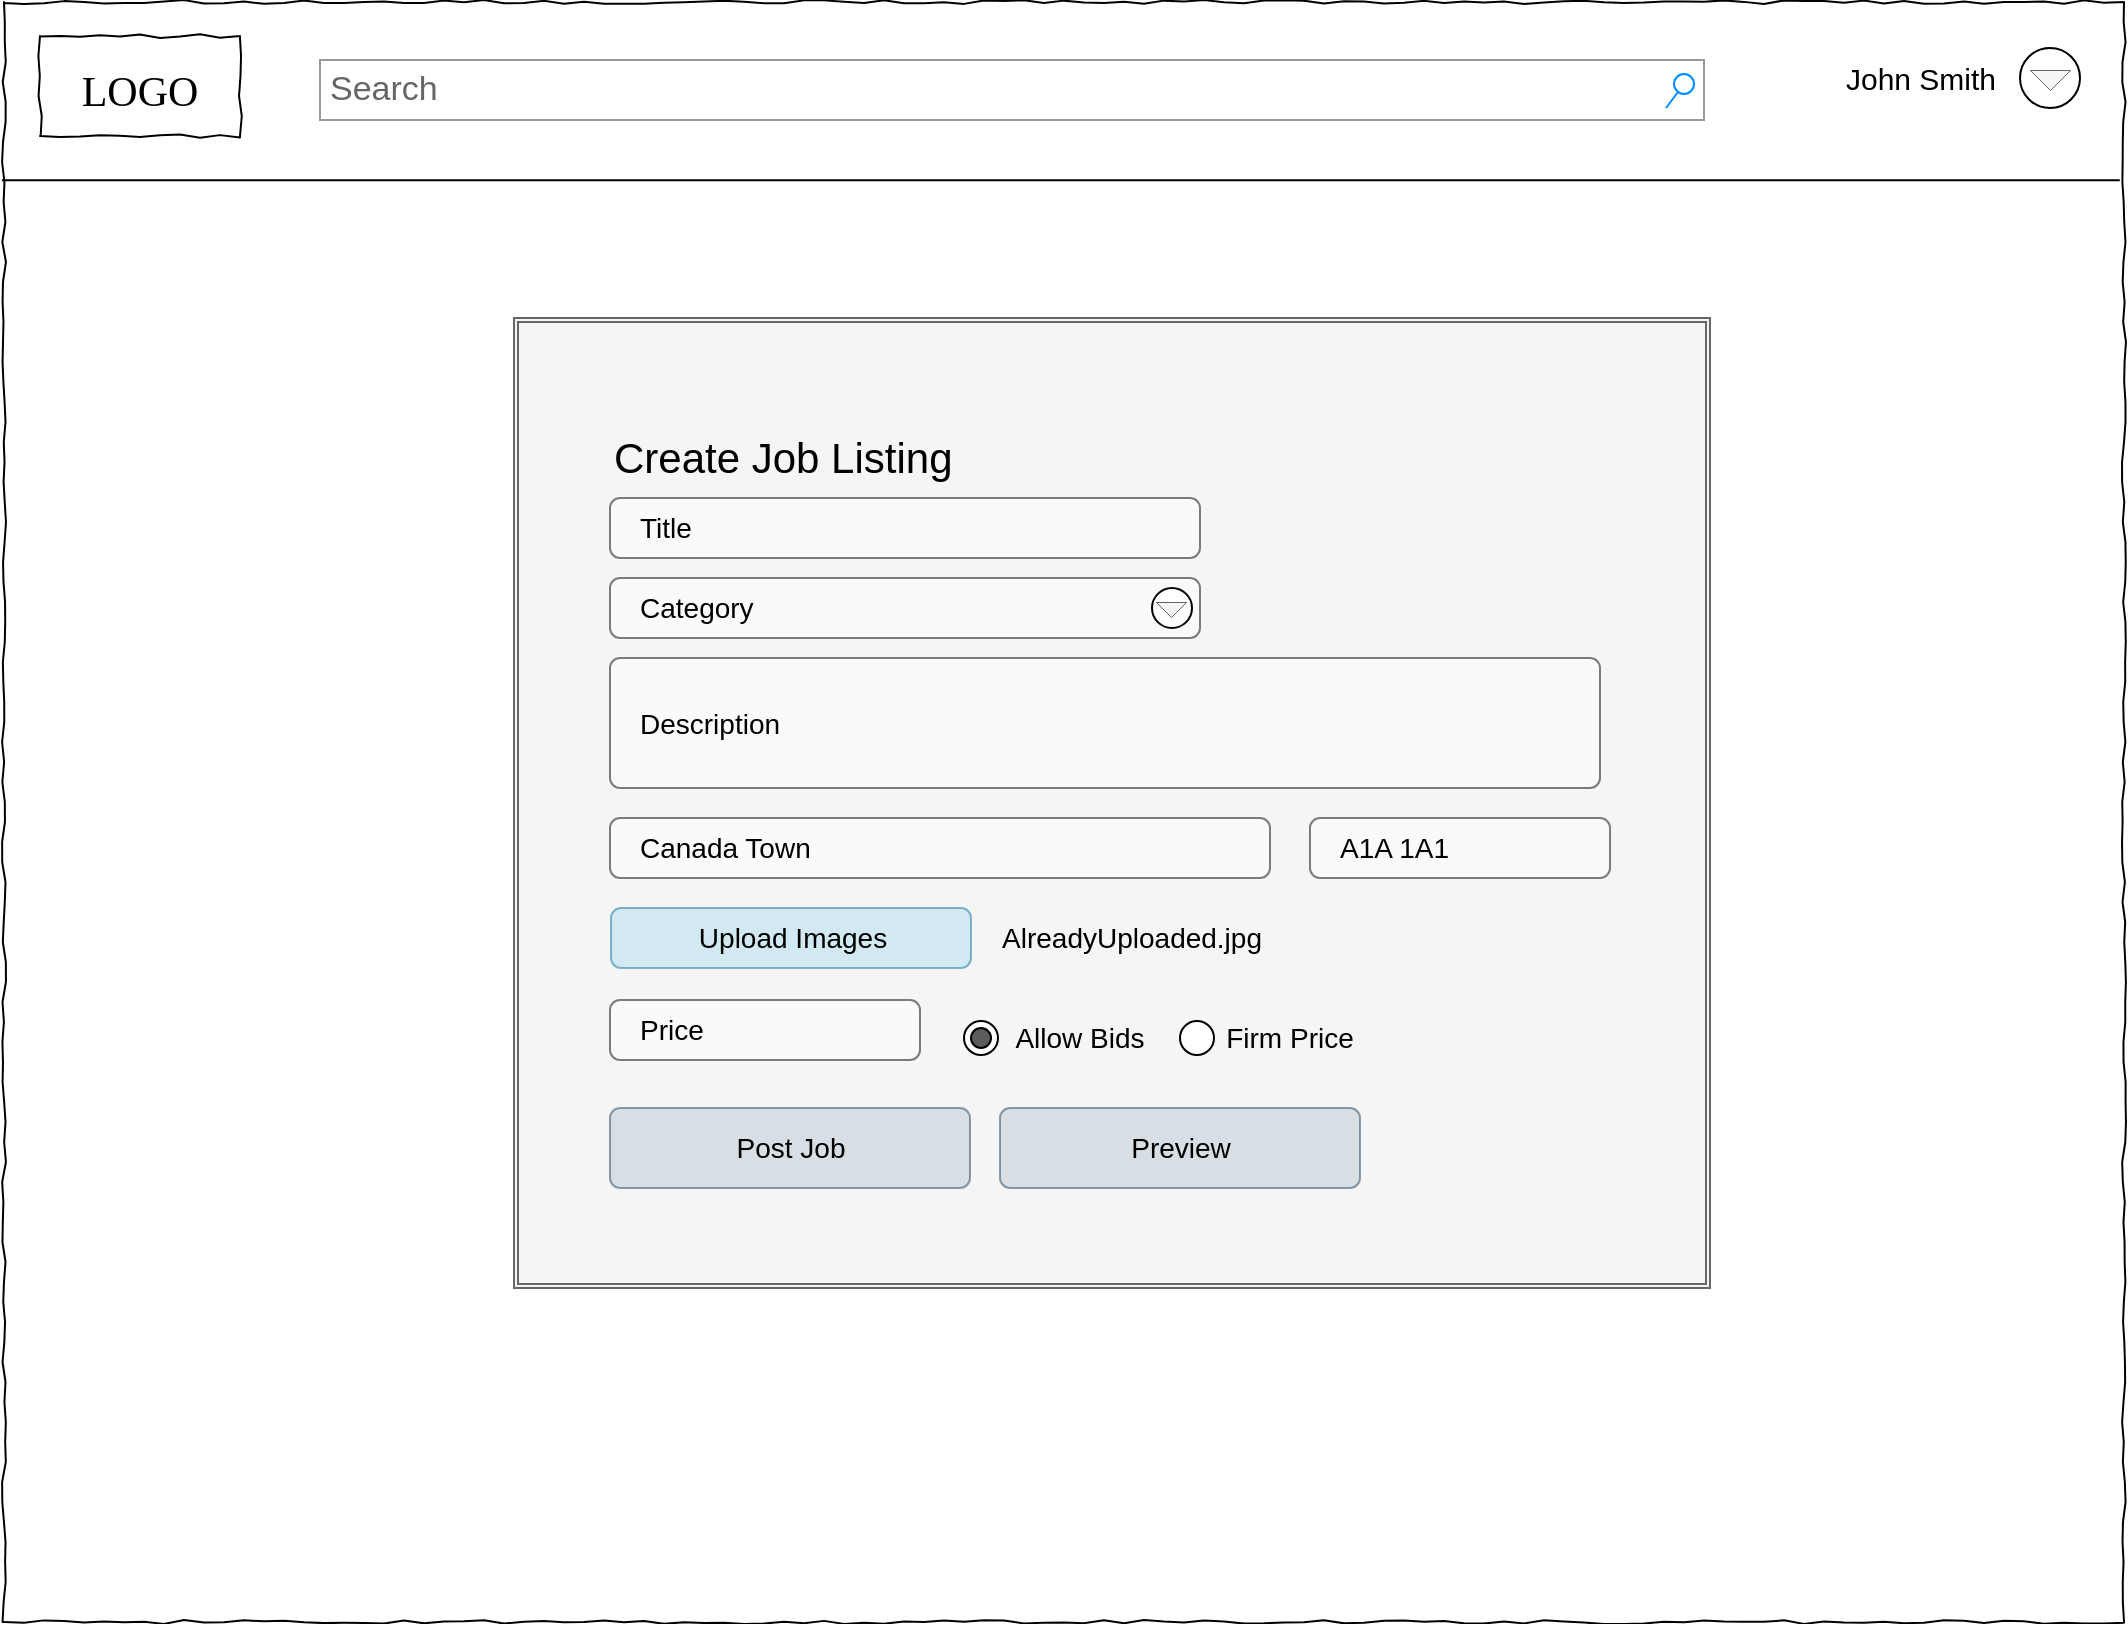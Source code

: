<mxfile version="16.4.7" type="google"><diagram name="Page-1" id="03018318-947c-dd8e-b7a3-06fadd420f32"><mxGraphModel dx="830" dy="535" grid="1" gridSize="10" guides="1" tooltips="1" connect="1" arrows="1" fold="1" page="1" pageScale="1" pageWidth="1100" pageHeight="850" background="none" math="0" shadow="0"><root><mxCell id="0"/><mxCell id="1" parent="0"/><mxCell id="6yxzjtZSRhUoYnEGuESw-33" value="" style="whiteSpace=wrap;html=1;rounded=0;shadow=0;labelBackgroundColor=none;strokeColor=#000000;strokeWidth=1;fillColor=none;fontFamily=Verdana;fontSize=12;fontColor=#000000;align=center;comic=1;" parent="1" vertex="1"><mxGeometry x="22" y="17" width="1060" height="810" as="geometry"/></mxCell><mxCell id="677b7b8949515195-2" value="&lt;font style=&quot;font-size: 21px&quot;&gt;LOGO&lt;/font&gt;" style="whiteSpace=wrap;html=1;rounded=0;shadow=0;labelBackgroundColor=none;strokeWidth=1;fontFamily=Verdana;fontSize=28;align=center;comic=1;" parent="1" vertex="1"><mxGeometry x="40" y="34" width="100" height="50" as="geometry"/></mxCell><mxCell id="sVCiPUNQB4Ot60Vt3cN0-4" value="" style="shape=ext;double=1;rounded=0;whiteSpace=wrap;html=1;fontSize=17;strokeColor=#666666;fillColor=#f5f5f5;fontColor=#333333;" parent="1" vertex="1"><mxGeometry x="277" y="175" width="598" height="485" as="geometry"/></mxCell><mxCell id="sVCiPUNQB4Ot60Vt3cN0-1" value="&lt;span style=&quot;font-weight: normal ; font-size: 15px&quot;&gt;&lt;font style=&quot;font-size: 15px&quot;&gt;John Smith&lt;/font&gt;&lt;/span&gt;" style="text;strokeColor=none;fillColor=none;html=1;fontSize=15;fontStyle=1;verticalAlign=middle;align=center;" parent="1" vertex="1"><mxGeometry x="930" y="35" width="100" height="40" as="geometry"/></mxCell><mxCell id="6yxzjtZSRhUoYnEGuESw-60" value="Post Job" style="html=1;shadow=0;dashed=0;shape=mxgraph.bootstrap.rrect;rSize=5;fillColor=#bac8d3;strokeColor=#23445d;align=center;fontSize=14;opacity=50;labelBackgroundColor=none;" parent="1" vertex="1"><mxGeometry width="180" height="40" relative="1" as="geometry"><mxPoint x="325" y="570" as="offset"/></mxGeometry></mxCell><mxCell id="6yxzjtZSRhUoYnEGuESw-73" value="&lt;font&gt;Description&lt;/font&gt;" style="html=1;shadow=0;dashed=0;shape=mxgraph.bootstrap.rrect;rSize=5;align=left;spacing=15;fontSize=14;opacity=50;" parent="1" vertex="1"><mxGeometry x="325" y="345" width="495" height="65" as="geometry"/></mxCell><mxCell id="6yxzjtZSRhUoYnEGuESw-75" value="&lt;font&gt;Title&lt;/font&gt;" style="html=1;shadow=0;dashed=0;shape=mxgraph.bootstrap.rrect;rSize=5;align=left;spacing=15;fontSize=14;opacity=50;" parent="1" vertex="1"><mxGeometry x="325" y="265" width="295" height="30" as="geometry"/></mxCell><mxCell id="6yxzjtZSRhUoYnEGuESw-63" value="Create Job Listing" style="fillColor=none;strokeColor=none;align=left;fontSize=21;opacity=50;" parent="1" vertex="1"><mxGeometry x="325" y="223" width="420" height="40" as="geometry"/></mxCell><mxCell id="sVCiPUNQB4Ot60Vt3cN0-5" value="&lt;font&gt;Price&lt;/font&gt;" style="html=1;shadow=0;dashed=0;shape=mxgraph.bootstrap.rrect;rSize=5;align=left;spacing=15;fontSize=14;opacity=50;" parent="1" vertex="1"><mxGeometry x="325" y="516" width="155" height="30" as="geometry"/></mxCell><mxCell id="sVCiPUNQB4Ot60Vt3cN0-6" value="&lt;font&gt;Canada Town&lt;/font&gt;" style="html=1;shadow=0;dashed=0;shape=mxgraph.bootstrap.rrect;rSize=5;align=left;spacing=15;fontSize=14;opacity=50;" parent="1" vertex="1"><mxGeometry x="325" y="425" width="330" height="30" as="geometry"/></mxCell><mxCell id="sVCiPUNQB4Ot60Vt3cN0-7" value="&lt;font&gt;A1A 1A1&lt;/font&gt;" style="html=1;shadow=0;dashed=0;shape=mxgraph.bootstrap.rrect;rSize=5;align=left;spacing=15;fontSize=14;opacity=50;" parent="1" vertex="1"><mxGeometry x="675" y="425" width="150" height="30" as="geometry"/></mxCell><mxCell id="FtXnI2baIUiHF3GOPH4V-1" value="" style="ellipse;whiteSpace=wrap;html=1;aspect=fixed;" parent="1" vertex="1"><mxGeometry x="1030" y="40" width="30" height="30" as="geometry"/></mxCell><mxCell id="FtXnI2baIUiHF3GOPH4V-6" value="" style="triangle;whiteSpace=wrap;html=1;rotation=90;strokeWidth=0.5;fillColor=#f5f5f5;strokeColor=#666666;fontColor=#333333;" parent="1" vertex="1"><mxGeometry x="1040" y="46" width="10" height="20" as="geometry"/></mxCell><mxCell id="gcwmzK-UhlYu9_YU_1D6-1" value="Preview" style="html=1;shadow=0;dashed=0;shape=mxgraph.bootstrap.rrect;rSize=5;fillColor=#bac8d3;strokeColor=#23445d;align=center;fontSize=14;opacity=50;labelBackgroundColor=none;" parent="1" vertex="1"><mxGeometry x="520" y="570" width="180" height="40" as="geometry"/></mxCell><mxCell id="gcwmzK-UhlYu9_YU_1D6-2" value="" style="ellipse;whiteSpace=wrap;html=1;aspect=fixed;" parent="1" vertex="1"><mxGeometry x="502" y="526.5" width="17" height="17" as="geometry"/></mxCell><mxCell id="gcwmzK-UhlYu9_YU_1D6-3" value="Allow Bids" style="text;html=1;strokeColor=none;fillColor=none;align=center;verticalAlign=middle;whiteSpace=wrap;rounded=0;fontSize=14;" parent="1" vertex="1"><mxGeometry x="525" y="520" width="70" height="30" as="geometry"/></mxCell><mxCell id="gcwmzK-UhlYu9_YU_1D6-4" value="" style="ellipse;whiteSpace=wrap;html=1;aspect=fixed;fontSize=14;fillColor=#5C5C5C;" parent="1" vertex="1"><mxGeometry x="505.5" y="530" width="10" height="10" as="geometry"/></mxCell><mxCell id="gcwmzK-UhlYu9_YU_1D6-9" value="" style="ellipse;whiteSpace=wrap;html=1;aspect=fixed;" parent="1" vertex="1"><mxGeometry x="610" y="526.5" width="17" height="17" as="geometry"/></mxCell><mxCell id="gcwmzK-UhlYu9_YU_1D6-10" value="Firm Price" style="text;html=1;strokeColor=none;fillColor=none;align=center;verticalAlign=middle;whiteSpace=wrap;rounded=0;fontSize=14;" parent="1" vertex="1"><mxGeometry x="630" y="520" width="70" height="30" as="geometry"/></mxCell><mxCell id="gcwmzK-UhlYu9_YU_1D6-19" value="&lt;font&gt;Category&lt;/font&gt;" style="html=1;shadow=0;dashed=0;shape=mxgraph.bootstrap.rrect;rSize=5;align=left;spacing=15;fontSize=14;opacity=50;" parent="1" vertex="1"><mxGeometry x="325" y="305" width="295" height="30" as="geometry"/></mxCell><mxCell id="gcwmzK-UhlYu9_YU_1D6-21" value="" style="ellipse;whiteSpace=wrap;html=1;aspect=fixed;" parent="1" vertex="1"><mxGeometry x="596" y="310" width="20" height="20" as="geometry"/></mxCell><mxCell id="gcwmzK-UhlYu9_YU_1D6-22" value="" style="triangle;whiteSpace=wrap;html=1;rotation=90;strokeWidth=0.5;fillColor=#f5f5f5;strokeColor=#666666;fontColor=#333333;" parent="1" vertex="1"><mxGeometry x="601.75" y="313.25" width="7.5" height="15" as="geometry"/></mxCell><mxCell id="gcwmzK-UhlYu9_YU_1D6-25" value="Upload Images" style="html=1;shadow=0;dashed=0;shape=mxgraph.bootstrap.rrect;rSize=5;fillColor=#b1ddf0;strokeColor=#10739e;align=center;fontSize=14;opacity=50;labelBackgroundColor=none;" parent="1" vertex="1"><mxGeometry x="325.5" y="470" width="180" height="30" as="geometry"/></mxCell><mxCell id="gcwmzK-UhlYu9_YU_1D6-26" value="AlreadyUploaded.jpg" style="text;html=1;strokeColor=none;fillColor=none;align=center;verticalAlign=middle;whiteSpace=wrap;rounded=0;fontSize=14;" parent="1" vertex="1"><mxGeometry x="556" y="470" width="60" height="30" as="geometry"/></mxCell><mxCell id="lMJ1bxgeQtfQfawP9mSH-1" value="Search" style="strokeWidth=1;shadow=0;dashed=0;align=center;html=1;shape=mxgraph.mockup.forms.searchBox;strokeColor=#999999;mainText=;strokeColor2=#008cff;fontColor=#666666;fontSize=17;align=left;spacingLeft=3;" vertex="1" parent="1"><mxGeometry x="180" y="46" width="692" height="30" as="geometry"/></mxCell><mxCell id="lMJ1bxgeQtfQfawP9mSH-2" value="" style="endArrow=none;html=1;rounded=0;fontSize=16;exitX=-0.001;exitY=0.11;exitDx=0;exitDy=0;exitPerimeter=0;entryX=0.998;entryY=0.11;entryDx=0;entryDy=0;entryPerimeter=0;" edge="1" parent="1"><mxGeometry width="50" height="50" relative="1" as="geometry"><mxPoint x="20.94" y="106.1" as="sourcePoint"/><mxPoint x="1079.88" y="106.1" as="targetPoint"/></mxGeometry></mxCell></root></mxGraphModel></diagram></mxfile>